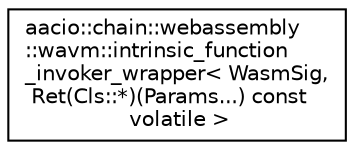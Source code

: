 digraph "Graphical Class Hierarchy"
{
  edge [fontname="Helvetica",fontsize="10",labelfontname="Helvetica",labelfontsize="10"];
  node [fontname="Helvetica",fontsize="10",shape=record];
  rankdir="LR";
  Node0 [label="aacio::chain::webassembly\l::wavm::intrinsic_function\l_invoker_wrapper\< WasmSig,\l Ret(Cls::*)(Params...) const\l volatile \>",height=0.2,width=0.4,color="black", fillcolor="white", style="filled",URL="$structaacio_1_1chain_1_1webassembly_1_1wavm_1_1intrinsic__function__invoker__wrapper_3_01_wasm_sd7f818ed20799f79a40b8c5a2cb3a8ce.html"];
}

